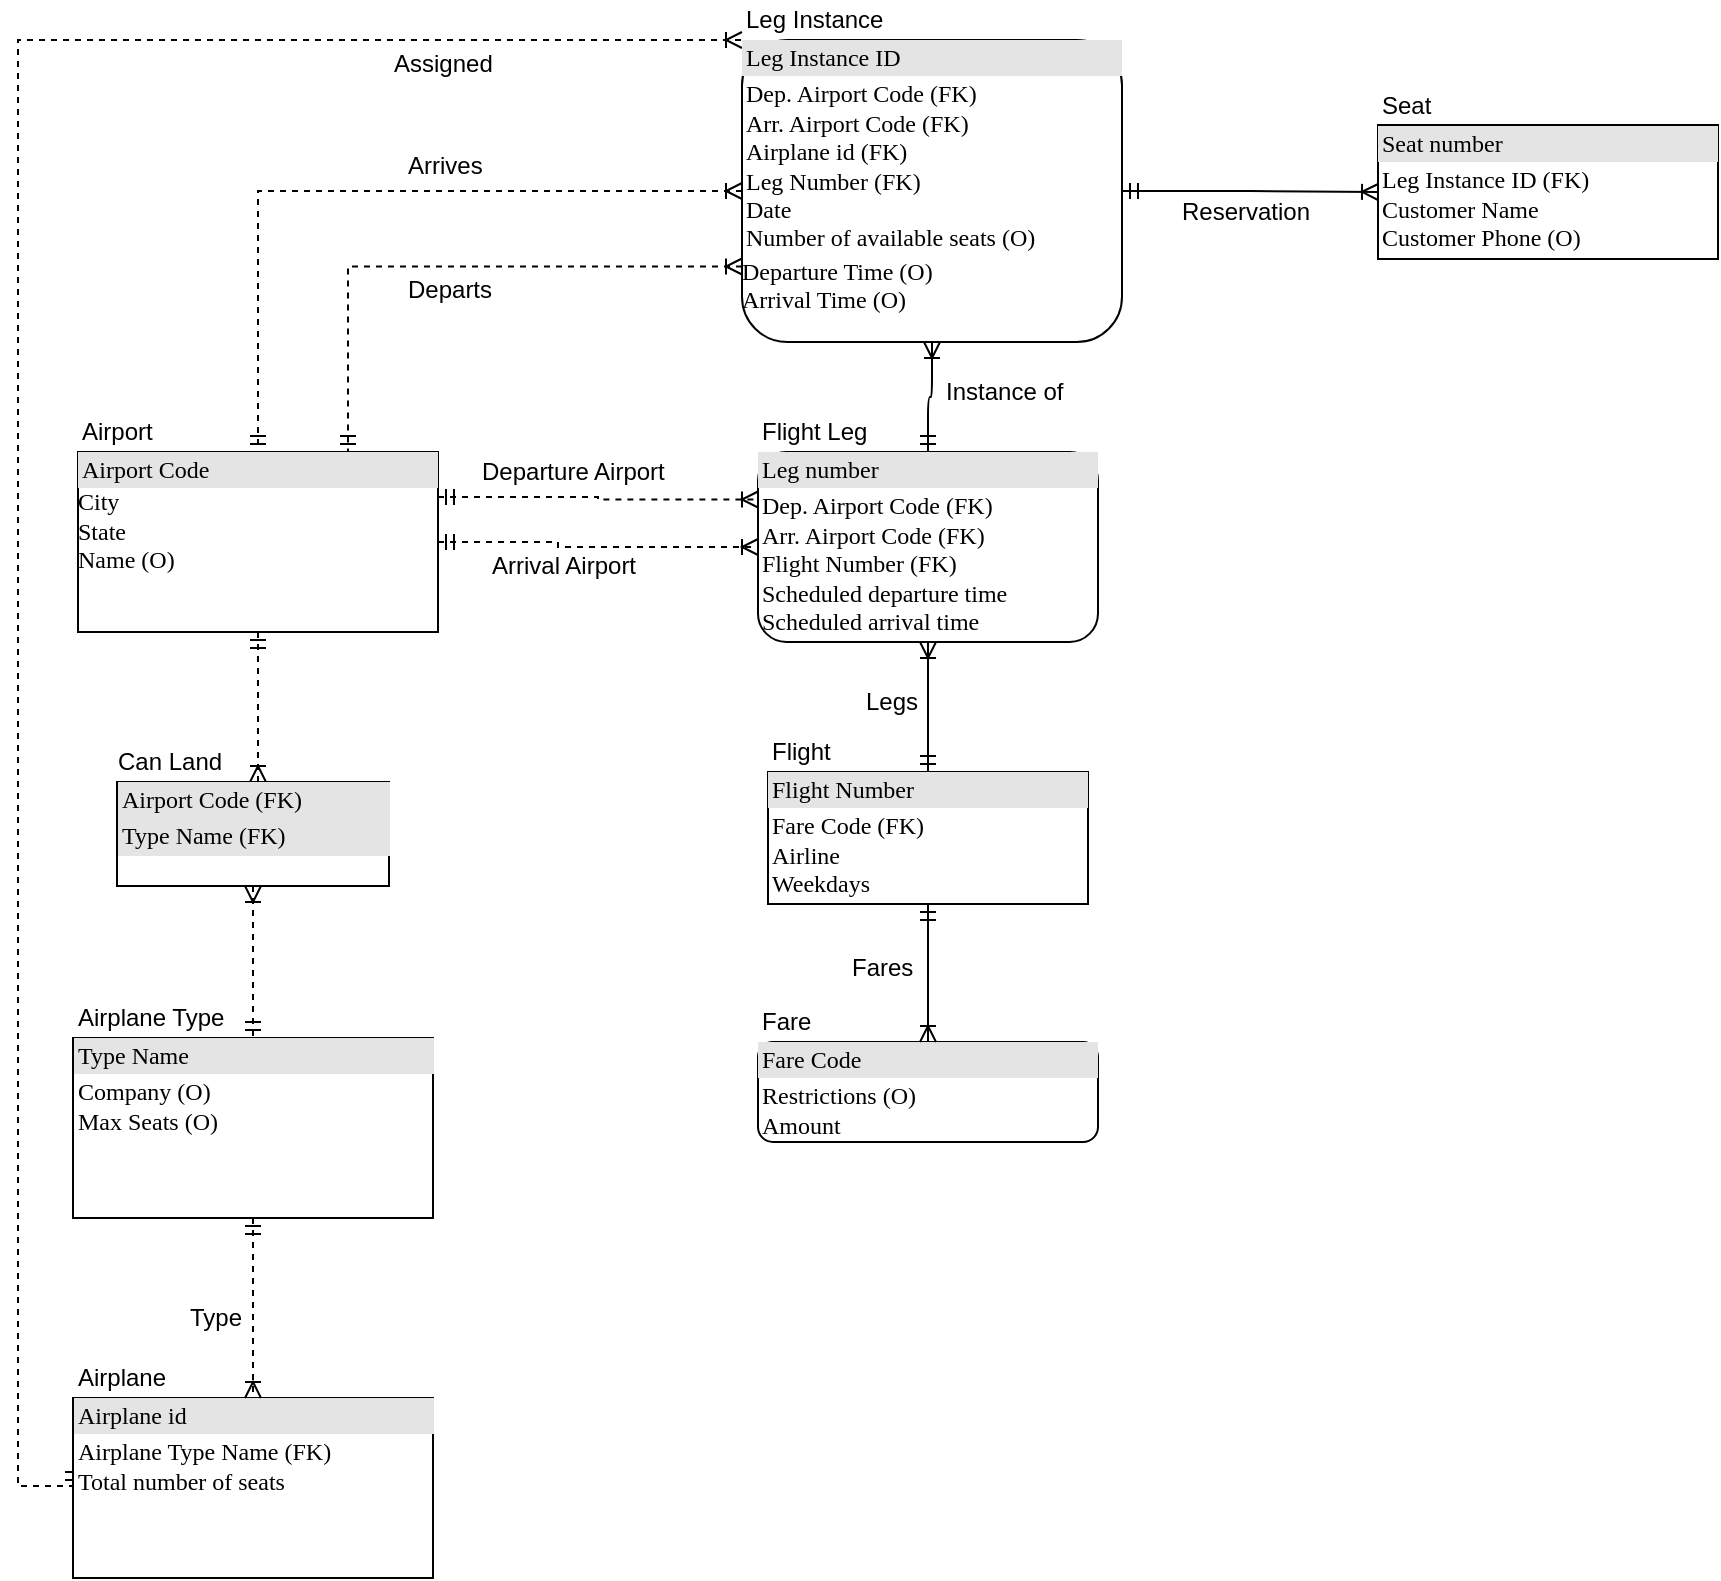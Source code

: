 <mxfile version="13.2.1"><diagram name="Page-1" id="2ca16b54-16f6-2749-3443-fa8db7711227"><mxGraphModel dx="1422" dy="794" grid="0" gridSize="10" guides="1" tooltips="1" connect="1" arrows="1" fold="1" page="1" pageScale="1" pageWidth="1100" pageHeight="850" background="#ffffff" math="0" shadow="0"><root><mxCell id="0"/><mxCell id="1" parent="0"/><mxCell id="x7QNLOcuRyStkEdeZMoo-22" style="edgeStyle=orthogonalEdgeStyle;rounded=0;orthogonalLoop=1;jettySize=auto;html=1;exitX=1;exitY=0.25;exitDx=0;exitDy=0;entryX=0;entryY=0.25;entryDx=0;entryDy=0;dashed=1;startArrow=ERmandOne;startFill=0;endArrow=ERoneToMany;endFill=0;" parent="1" source="2ed32ef02a7f4228-1" target="2ed32ef02a7f4228-2" edge="1"><mxGeometry relative="1" as="geometry"/></mxCell><mxCell id="-Yh0Sj5SILP_nFsyk5Nf-3" style="edgeStyle=orthogonalEdgeStyle;rounded=0;orthogonalLoop=1;jettySize=auto;html=1;exitX=0.5;exitY=1;exitDx=0;exitDy=0;entryX=0.5;entryY=1;entryDx=0;entryDy=0;startArrow=ERmandOne;startFill=0;endArrow=ERoneToMany;endFill=0;dashed=1;" edge="1" parent="1" source="2ed32ef02a7f4228-1" target="-Yh0Sj5SILP_nFsyk5Nf-2"><mxGeometry relative="1" as="geometry"><Array as="points"><mxPoint x="360" y="396"/><mxPoint x="360" y="396"/></Array></mxGeometry></mxCell><mxCell id="2ed32ef02a7f4228-1" value="&lt;div style=&quot;box-sizing: border-box ; width: 100% ; background: #e4e4e4 ; padding: 2px&quot;&gt;Airport Code&lt;/div&gt;City&lt;br&gt;State&lt;br&gt;Name (O)" style="verticalAlign=top;align=left;overflow=fill;html=1;rounded=0;shadow=0;comic=0;labelBackgroundColor=none;strokeWidth=1;fontFamily=Verdana;fontSize=12" parent="1" vertex="1"><mxGeometry x="270" y="260" width="180" height="90" as="geometry"/></mxCell><mxCell id="2ed32ef02a7f4228-18" style="edgeStyle=orthogonalEdgeStyle;html=1;entryX=0.5;entryY=0;labelBackgroundColor=none;startArrow=ERoneToMany;endArrow=ERmandOne;fontFamily=Verdana;fontSize=12;align=left;startFill=0;endFill=0;" parent="1" source="2ed32ef02a7f4228-2" target="2ed32ef02a7f4228-8" edge="1"><mxGeometry relative="1" as="geometry"/></mxCell><mxCell id="2ed32ef02a7f4228-20" style="edgeStyle=orthogonalEdgeStyle;html=1;labelBackgroundColor=none;startArrow=ERmandOne;endArrow=ERoneToMany;fontFamily=Verdana;fontSize=12;align=left;" parent="1" source="2ed32ef02a7f4228-2" target="2ed32ef02a7f4228-11" edge="1"><mxGeometry relative="1" as="geometry"/></mxCell><mxCell id="2ed32ef02a7f4228-2" value="&lt;div style=&quot;box-sizing: border-box ; width: 100% ; background: #e4e4e4 ; padding: 2px&quot;&gt;Leg number&lt;/div&gt;&lt;table style=&quot;width: 100% ; font-size: 1em&quot; cellpadding=&quot;2&quot; cellspacing=&quot;0&quot;&gt;&lt;tbody&gt;&lt;tr&gt;&lt;td&gt;Dep. Airport Code (FK)&lt;br&gt;Arr. Airport Code (FK)&lt;br&gt;Flight Number (FK)&lt;br&gt;Scheduled departure time&lt;br&gt;Scheduled arrival time&lt;/td&gt;&lt;td&gt;&lt;/td&gt;&lt;/tr&gt;&lt;/tbody&gt;&lt;/table&gt;" style="verticalAlign=top;align=left;overflow=fill;html=1;rounded=1;shadow=0;comic=0;labelBackgroundColor=none;strokeWidth=1;fontFamily=Verdana;fontSize=12" parent="1" vertex="1"><mxGeometry x="610" y="260" width="170" height="95" as="geometry"/></mxCell><mxCell id="x7QNLOcuRyStkEdeZMoo-33" style="edgeStyle=orthogonalEdgeStyle;rounded=0;orthogonalLoop=1;jettySize=auto;html=1;exitX=0;exitY=0.5;exitDx=0;exitDy=0;entryX=0;entryY=1;entryDx=0;entryDy=0;startArrow=ERmandOne;startFill=0;endArrow=ERoneToMany;endFill=0;dashed=1;" parent="1" source="2ed32ef02a7f4228-4" target="x7QNLOcuRyStkEdeZMoo-9" edge="1"><mxGeometry relative="1" as="geometry"><Array as="points"><mxPoint x="240" y="777"/><mxPoint x="240" y="54"/></Array></mxGeometry></mxCell><mxCell id="2ed32ef02a7f4228-4" value="&lt;div style=&quot;box-sizing: border-box ; width: 100% ; background: #e4e4e4 ; padding: 2px&quot;&gt;Airplane id&lt;/div&gt;&lt;table style=&quot;width: 100% ; font-size: 1em&quot; cellpadding=&quot;2&quot; cellspacing=&quot;0&quot;&gt;&lt;tbody&gt;&lt;tr&gt;&lt;td&gt;Airplane Type Name (FK)&lt;br&gt;Total number of seats&lt;/td&gt;&lt;td&gt;&lt;/td&gt;&lt;/tr&gt;&lt;/tbody&gt;&lt;/table&gt;" style="verticalAlign=top;align=left;overflow=fill;html=1;rounded=0;shadow=0;comic=0;labelBackgroundColor=none;strokeWidth=1;fontFamily=Verdana;fontSize=12" parent="1" vertex="1"><mxGeometry x="267.5" y="733" width="180" height="90" as="geometry"/></mxCell><mxCell id="2ed32ef02a7f4228-15" style="edgeStyle=orthogonalEdgeStyle;html=1;entryX=0.5;entryY=0;labelBackgroundColor=none;startArrow=ERmandOne;endArrow=ERoneToMany;fontFamily=Verdana;fontSize=12;align=left;dashed=1;" parent="1" source="2ed32ef02a7f4228-5" target="2ed32ef02a7f4228-4" edge="1"><mxGeometry relative="1" as="geometry"/></mxCell><mxCell id="2ed32ef02a7f4228-5" value="&lt;div style=&quot;box-sizing: border-box ; width: 100% ; background: #e4e4e4 ; padding: 2px&quot;&gt;Type Name&lt;/div&gt;&lt;table style=&quot;width: 100% ; font-size: 1em&quot; cellpadding=&quot;2&quot; cellspacing=&quot;0&quot;&gt;&lt;tbody&gt;&lt;tr&gt;&lt;td&gt;Company (O)&lt;br&gt;Max Seats (O)&lt;/td&gt;&lt;td&gt;&lt;/td&gt;&lt;/tr&gt;&lt;/tbody&gt;&lt;/table&gt;" style="verticalAlign=top;align=left;overflow=fill;html=1;rounded=0;shadow=0;comic=0;labelBackgroundColor=none;strokeWidth=1;fontFamily=Verdana;fontSize=12" parent="1" vertex="1"><mxGeometry x="267.5" y="553" width="180" height="90" as="geometry"/></mxCell><mxCell id="2ed32ef02a7f4228-7" value="&lt;div style=&quot;box-sizing: border-box ; width: 100% ; background: #e4e4e4 ; padding: 2px&quot;&gt;Fare Code&lt;/div&gt;&lt;table style=&quot;width: 100% ; font-size: 1em&quot; cellpadding=&quot;2&quot; cellspacing=&quot;0&quot;&gt;&lt;tbody&gt;&lt;tr&gt;&lt;td&gt;Restrictions (O)&lt;br&gt;Amount&lt;br&gt;&lt;/td&gt;&lt;td&gt;&lt;/td&gt;&lt;/tr&gt;&lt;/tbody&gt;&lt;/table&gt;" style="verticalAlign=top;align=left;overflow=fill;html=1;rounded=1;shadow=0;comic=0;labelBackgroundColor=none;strokeWidth=1;fontFamily=Verdana;fontSize=12" parent="1" vertex="1"><mxGeometry x="610" y="555" width="170" height="50" as="geometry"/></mxCell><mxCell id="2ed32ef02a7f4228-17" style="edgeStyle=orthogonalEdgeStyle;html=1;entryX=0.5;entryY=0;labelBackgroundColor=none;startArrow=ERmandOne;endArrow=ERoneToMany;fontFamily=Verdana;fontSize=12;align=left;" parent="1" source="2ed32ef02a7f4228-8" target="2ed32ef02a7f4228-7" edge="1"><mxGeometry relative="1" as="geometry"/></mxCell><mxCell id="2ed32ef02a7f4228-8" value="&lt;div style=&quot;box-sizing: border-box ; width: 100% ; background: #e4e4e4 ; padding: 2px&quot;&gt;Flight Number&lt;/div&gt;&lt;table style=&quot;width: 100% ; font-size: 1em&quot; cellpadding=&quot;2&quot; cellspacing=&quot;0&quot;&gt;&lt;tbody&gt;&lt;tr&gt;&lt;td&gt;Fare Code (FK)&lt;br&gt;Airline&lt;br&gt;Weekdays&lt;/td&gt;&lt;td&gt;&lt;/td&gt;&lt;/tr&gt;&lt;/tbody&gt;&lt;/table&gt;" style="verticalAlign=top;align=left;overflow=fill;html=1;rounded=0;shadow=0;comic=0;labelBackgroundColor=none;strokeWidth=1;fontFamily=Verdana;fontSize=12" parent="1" vertex="1"><mxGeometry x="615" y="420" width="160" height="66" as="geometry"/></mxCell><mxCell id="2ed32ef02a7f4228-9" value="&lt;div style=&quot;box-sizing: border-box ; width: 100% ; background: #e4e4e4 ; padding: 2px&quot;&gt;Seat number&lt;/div&gt;&lt;table style=&quot;width: 100% ; font-size: 1em&quot; cellpadding=&quot;2&quot; cellspacing=&quot;0&quot;&gt;&lt;tbody&gt;&lt;tr&gt;&lt;td&gt;Leg Instance ID (FK)&lt;br&gt;Customer Name&lt;br&gt;Customer Phone (O)&lt;/td&gt;&lt;td&gt;&lt;/td&gt;&lt;/tr&gt;&lt;/tbody&gt;&lt;/table&gt;" style="verticalAlign=top;align=left;overflow=fill;html=1;rounded=0;shadow=0;comic=0;labelBackgroundColor=none;strokeWidth=1;fontFamily=Verdana;fontSize=12" parent="1" vertex="1"><mxGeometry x="920" y="96.5" width="170" height="67" as="geometry"/></mxCell><mxCell id="x7QNLOcuRyStkEdeZMoo-31" style="edgeStyle=orthogonalEdgeStyle;rounded=0;orthogonalLoop=1;jettySize=auto;html=1;exitX=1;exitY=0.5;exitDx=0;exitDy=0;entryX=0;entryY=0.5;entryDx=0;entryDy=0;startArrow=ERmandOne;startFill=0;endArrow=ERoneToMany;endFill=0;" parent="1" source="2ed32ef02a7f4228-11" target="2ed32ef02a7f4228-9" edge="1"><mxGeometry relative="1" as="geometry"/></mxCell><mxCell id="x7QNLOcuRyStkEdeZMoo-35" style="edgeStyle=orthogonalEdgeStyle;rounded=0;orthogonalLoop=1;jettySize=auto;html=1;exitX=0;exitY=0.5;exitDx=0;exitDy=0;entryX=0.5;entryY=1;entryDx=0;entryDy=0;dashed=1;startArrow=ERoneToMany;startFill=0;endArrow=ERmandOne;endFill=0;" parent="1" source="2ed32ef02a7f4228-11" target="x7QNLOcuRyStkEdeZMoo-1" edge="1"><mxGeometry relative="1" as="geometry"><Array as="points"><mxPoint x="360" y="130"/></Array></mxGeometry></mxCell><mxCell id="x7QNLOcuRyStkEdeZMoo-36" style="edgeStyle=orthogonalEdgeStyle;rounded=0;orthogonalLoop=1;jettySize=auto;html=1;exitX=0;exitY=0.75;exitDx=0;exitDy=0;entryX=0.75;entryY=1;entryDx=0;entryDy=0;dashed=1;startArrow=ERoneToMany;startFill=0;endArrow=ERmandOne;endFill=0;" parent="1" source="2ed32ef02a7f4228-11" target="x7QNLOcuRyStkEdeZMoo-1" edge="1"><mxGeometry relative="1" as="geometry"><Array as="points"><mxPoint x="405" y="167"/></Array></mxGeometry></mxCell><mxCell id="2ed32ef02a7f4228-11" value="&lt;div style=&quot;box-sizing: border-box ; width: 100% ; background: #e4e4e4 ; padding: 2px&quot;&gt;Leg Instance ID&lt;/div&gt;&lt;table style=&quot;width: 100% ; font-size: 1em&quot; cellpadding=&quot;2&quot; cellspacing=&quot;0&quot;&gt;&lt;tbody&gt;&lt;tr&gt;&lt;td&gt;Dep. Airport Code (FK)&lt;br&gt;Arr. Airport Code (FK)&lt;br&gt;Airplane id (FK)&lt;br&gt;Leg Number (FK)&lt;br&gt;Date&lt;br&gt;Number of available seats (O)&lt;/td&gt;&lt;td&gt;&lt;br&gt;&lt;/td&gt;&lt;/tr&gt;&lt;/tbody&gt;&lt;/table&gt;Departure Time (O)&lt;br&gt;Arrival Time (O)" style="verticalAlign=top;align=left;overflow=fill;html=1;rounded=1;shadow=0;comic=0;labelBackgroundColor=none;strokeWidth=1;fontFamily=Verdana;fontSize=12" parent="1" vertex="1"><mxGeometry x="602" y="54" width="190" height="151" as="geometry"/></mxCell><mxCell id="x7QNLOcuRyStkEdeZMoo-1" value="Airport" style="text;html=1;strokeColor=none;fillColor=none;align=left;verticalAlign=middle;whiteSpace=wrap;rounded=0;" parent="1" vertex="1"><mxGeometry x="270" y="240" width="180" height="20" as="geometry"/></mxCell><mxCell id="x7QNLOcuRyStkEdeZMoo-2" value="Airplane Type" style="text;html=1;strokeColor=none;fillColor=none;align=left;verticalAlign=middle;whiteSpace=wrap;rounded=0;labelBackgroundColor=none;" parent="1" vertex="1"><mxGeometry x="267.5" y="533" width="180" height="20" as="geometry"/></mxCell><mxCell id="x7QNLOcuRyStkEdeZMoo-3" value="Airplane" style="text;html=1;strokeColor=none;fillColor=none;align=left;verticalAlign=middle;whiteSpace=wrap;rounded=0;" parent="1" vertex="1"><mxGeometry x="267.5" y="713" width="180" height="20" as="geometry"/></mxCell><mxCell id="x7QNLOcuRyStkEdeZMoo-4" style="edgeStyle=orthogonalEdgeStyle;rounded=0;orthogonalLoop=1;jettySize=auto;html=1;exitX=0.5;exitY=1;exitDx=0;exitDy=0;" parent="1" source="2ed32ef02a7f4228-8" target="2ed32ef02a7f4228-8" edge="1"><mxGeometry relative="1" as="geometry"/></mxCell><mxCell id="x7QNLOcuRyStkEdeZMoo-5" value="Flight Leg" style="text;html=1;strokeColor=none;fillColor=none;align=left;verticalAlign=middle;whiteSpace=wrap;rounded=0;" parent="1" vertex="1"><mxGeometry x="610" y="240" width="180" height="20" as="geometry"/></mxCell><mxCell id="x7QNLOcuRyStkEdeZMoo-6" value="Flight" style="text;html=1;strokeColor=none;fillColor=none;align=left;verticalAlign=middle;whiteSpace=wrap;rounded=0;" parent="1" vertex="1"><mxGeometry x="615" y="400" width="160" height="20" as="geometry"/></mxCell><mxCell id="x7QNLOcuRyStkEdeZMoo-7" value="Fare" style="text;html=1;strokeColor=none;fillColor=none;align=left;verticalAlign=middle;whiteSpace=wrap;rounded=0;" parent="1" vertex="1"><mxGeometry x="610" y="535" width="180" height="20" as="geometry"/></mxCell><mxCell id="x7QNLOcuRyStkEdeZMoo-9" value="Leg Instance" style="text;html=1;strokeColor=none;fillColor=none;align=left;verticalAlign=middle;whiteSpace=wrap;rounded=0;" parent="1" vertex="1"><mxGeometry x="602" y="34" width="180" height="20" as="geometry"/></mxCell><mxCell id="x7QNLOcuRyStkEdeZMoo-11" value="Seat" style="text;html=1;strokeColor=none;fillColor=none;align=left;verticalAlign=middle;whiteSpace=wrap;rounded=0;" parent="1" vertex="1"><mxGeometry x="920" y="76.5" width="170" height="20" as="geometry"/></mxCell><mxCell id="x7QNLOcuRyStkEdeZMoo-18" value="Type" style="text;html=1;strokeColor=none;fillColor=none;align=left;verticalAlign=middle;whiteSpace=wrap;rounded=0;labelBackgroundColor=none;" parent="1" vertex="1"><mxGeometry x="323.5" y="683" width="40" height="20" as="geometry"/></mxCell><mxCell id="x7QNLOcuRyStkEdeZMoo-23" style="edgeStyle=orthogonalEdgeStyle;rounded=0;orthogonalLoop=1;jettySize=auto;html=1;exitX=1;exitY=0.5;exitDx=0;exitDy=0;entryX=0;entryY=0.5;entryDx=0;entryDy=0;dashed=1;startArrow=ERmandOne;startFill=0;endArrow=ERoneToMany;endFill=0;" parent="1" source="2ed32ef02a7f4228-1" target="2ed32ef02a7f4228-2" edge="1"><mxGeometry relative="1" as="geometry"><mxPoint x="470" y="342.5" as="sourcePoint"/><mxPoint x="560" y="350" as="targetPoint"/><Array as="points"><mxPoint x="510" y="305"/><mxPoint x="510" y="308"/></Array></mxGeometry></mxCell><mxCell id="x7QNLOcuRyStkEdeZMoo-24" value="Departure Airport" style="text;html=1;strokeColor=none;fillColor=none;align=left;verticalAlign=middle;whiteSpace=wrap;rounded=0;labelBackgroundColor=none;" parent="1" vertex="1"><mxGeometry x="470" y="260" width="130" height="20" as="geometry"/></mxCell><mxCell id="x7QNLOcuRyStkEdeZMoo-26" value="Arrival Airport" style="text;html=1;strokeColor=none;fillColor=none;align=left;verticalAlign=middle;whiteSpace=wrap;rounded=0;labelBackgroundColor=none;" parent="1" vertex="1"><mxGeometry x="475" y="307" width="130" height="20" as="geometry"/></mxCell><mxCell id="x7QNLOcuRyStkEdeZMoo-27" value="Legs" style="text;html=1;strokeColor=none;fillColor=none;align=left;verticalAlign=middle;whiteSpace=wrap;rounded=0;labelBackgroundColor=none;" parent="1" vertex="1"><mxGeometry x="662" y="375" width="40" height="20" as="geometry"/></mxCell><mxCell id="x7QNLOcuRyStkEdeZMoo-29" value="Fares" style="text;html=1;strokeColor=none;fillColor=none;align=left;verticalAlign=middle;whiteSpace=wrap;rounded=0;labelBackgroundColor=none;" parent="1" vertex="1"><mxGeometry x="655" y="508" width="40" height="20" as="geometry"/></mxCell><mxCell id="x7QNLOcuRyStkEdeZMoo-30" value="Instance of" style="text;html=1;strokeColor=none;fillColor=none;align=left;verticalAlign=middle;whiteSpace=wrap;rounded=0;labelBackgroundColor=none;" parent="1" vertex="1"><mxGeometry x="702" y="220" width="80" height="20" as="geometry"/></mxCell><mxCell id="x7QNLOcuRyStkEdeZMoo-32" value="Reservation" style="text;html=1;strokeColor=none;fillColor=none;align=left;verticalAlign=middle;whiteSpace=wrap;rounded=0;labelBackgroundColor=none;" parent="1" vertex="1"><mxGeometry x="820" y="130" width="80" height="20" as="geometry"/></mxCell><mxCell id="x7QNLOcuRyStkEdeZMoo-34" value="Assigned" style="text;html=1;strokeColor=none;fillColor=none;align=left;verticalAlign=middle;whiteSpace=wrap;rounded=0;labelBackgroundColor=none;" parent="1" vertex="1"><mxGeometry x="425.5" y="56" width="130" height="20" as="geometry"/></mxCell><mxCell id="x7QNLOcuRyStkEdeZMoo-37" value="Arrives" style="text;html=1;strokeColor=none;fillColor=none;align=left;verticalAlign=middle;whiteSpace=wrap;rounded=0;labelBackgroundColor=none;" parent="1" vertex="1"><mxGeometry x="432.5" y="107" width="130" height="20" as="geometry"/></mxCell><mxCell id="x7QNLOcuRyStkEdeZMoo-38" value="Departs" style="text;html=1;strokeColor=none;fillColor=none;align=left;verticalAlign=middle;whiteSpace=wrap;rounded=0;labelBackgroundColor=none;" parent="1" vertex="1"><mxGeometry x="432.5" y="169" width="130" height="20" as="geometry"/></mxCell><mxCell id="-Yh0Sj5SILP_nFsyk5Nf-4" style="edgeStyle=orthogonalEdgeStyle;rounded=0;orthogonalLoop=1;jettySize=auto;html=1;exitX=0.5;exitY=1;exitDx=0;exitDy=0;entryX=0.5;entryY=1;entryDx=0;entryDy=0;dashed=1;startArrow=ERoneToMany;startFill=0;endArrow=ERmandOne;endFill=0;" edge="1" parent="1" source="-Yh0Sj5SILP_nFsyk5Nf-1" target="x7QNLOcuRyStkEdeZMoo-2"><mxGeometry relative="1" as="geometry"><Array as="points"><mxPoint x="358" y="535"/><mxPoint x="358" y="535"/></Array></mxGeometry></mxCell><mxCell id="-Yh0Sj5SILP_nFsyk5Nf-1" value="&lt;div style=&quot;box-sizing: border-box ; width: 100% ; background: #e4e4e4 ; padding: 2px&quot;&gt;Airport Code (FK)&lt;/div&gt;&lt;div style=&quot;box-sizing: border-box ; width: 100% ; background: #e4e4e4 ; padding: 2px&quot;&gt;Type Name (FK)&lt;/div&gt;&lt;table style=&quot;width: 100% ; font-size: 1em&quot; cellpadding=&quot;2&quot; cellspacing=&quot;0&quot;&gt;&lt;tbody&gt;&lt;tr&gt;&lt;td&gt;&lt;br&gt;&lt;/td&gt;&lt;td&gt;&lt;/td&gt;&lt;/tr&gt;&lt;/tbody&gt;&lt;/table&gt;" style="verticalAlign=top;align=left;overflow=fill;html=1;rounded=0;shadow=0;comic=0;labelBackgroundColor=none;strokeWidth=1;fontFamily=Verdana;fontSize=12" vertex="1" parent="1"><mxGeometry x="289.5" y="425" width="136" height="52" as="geometry"/></mxCell><mxCell id="-Yh0Sj5SILP_nFsyk5Nf-2" value="Can Land" style="text;html=1;strokeColor=none;fillColor=none;align=left;verticalAlign=middle;whiteSpace=wrap;rounded=0;labelBackgroundColor=none;" vertex="1" parent="1"><mxGeometry x="287.5" y="405" width="145" height="20" as="geometry"/></mxCell></root></mxGraphModel></diagram></mxfile>